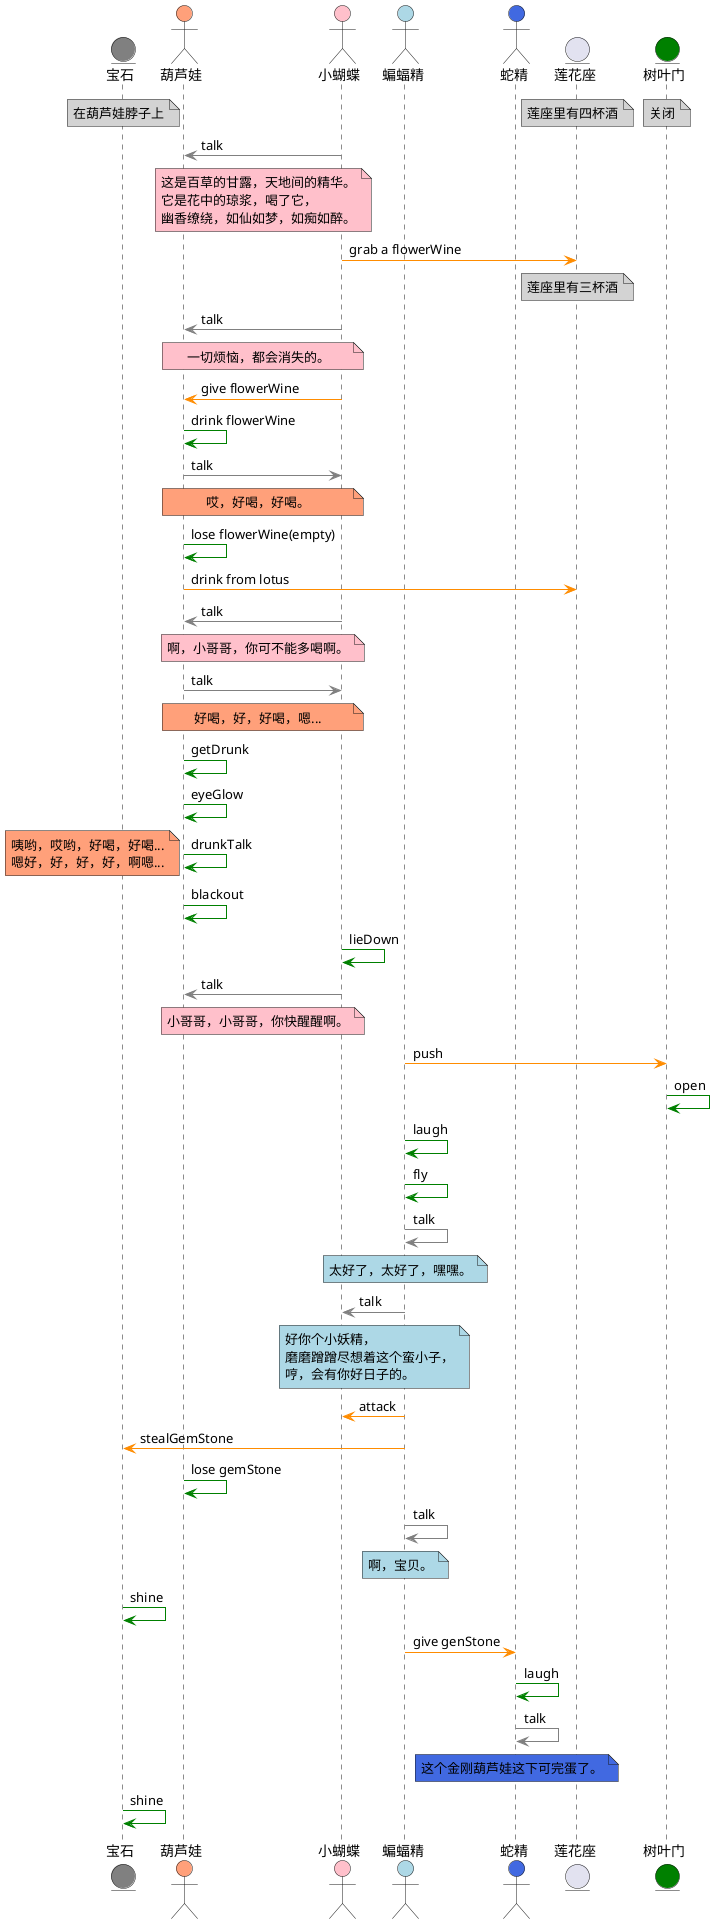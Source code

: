 @startuml

entity 宝石 as gemStone #Grey
actor 葫芦娃 as calabashBoy #LightSalmon
actor 小蝴蝶 as butterfly #Pink
actor 蝙蝠精 as bat #LightBlue
actor 蛇精 as snake #RoyalBlue
entity 莲花座 as lotus 
entity 树叶门 as leaf #Green

note over gemStone #LightGrey :在葫芦娃脖子上
/ note over lotus #LightGrey :莲座里有四杯酒 
/ note over leaf #LightGrey :关闭

butterfly -[#Grey]> calabashBoy:talk 
note over calabashBoy,butterfly #Pink
    这是百草的甘露，天地间的精华。
    它是花中的琼浆，喝了它，
    幽香缭绕，如仙如梦，如痴如醉。
end note

butterfly -[#Darkorange]> lotus:grab a flowerWine
note over lotus #LightGrey :莲座里有三杯酒 

butterfly -[#Grey]> calabashBoy:talk
note over calabashBoy,butterfly #Pink
    一切烦恼，都会消失的。
end note

butterfly -[#Darkorange]> calabashBoy:give flowerWine

calabashBoy -[#Green]> calabashBoy:drink flowerWine

calabashBoy -[#Grey]> butterfly:talk
note over calabashBoy,butterfly #LightSalmon
    哎，好喝，好喝。
end note

calabashBoy -[#Green]> calabashBoy:lose flowerWine(empty)

calabashBoy -[#Darkorange]> lotus:drink from lotus 

butterfly -[#Grey]> calabashBoy:talk
note over calabashBoy,butterfly #Pink
    啊，小哥哥，你可不能多喝啊。
end note

calabashBoy -[#Grey]> butterfly:talk
note over calabashBoy,butterfly #LightSalmon
    好喝，好，好喝，嗯...
end note

calabashBoy -[#Green]> calabashBoy:getDrunk

calabashBoy -[#Green]> calabashBoy:eyeGlow

calabashBoy -[#Green]> calabashBoy:drunkTalk
note left #LightSalmon
    咦哟，哎哟，好喝，好喝...
    嗯好，好，好，好，啊嗯...
end note

calabashBoy -[#Green]> calabashBoy:blackout

butterfly -[#Green]> butterfly:lieDown

butterfly -[#Grey]> calabashBoy:talk
note over calabashBoy,butterfly #Pink
    小哥哥，小哥哥，你快醒醒啊。
end note

bat -[#Darkorange]> leaf:push

leaf -[#Green]> leaf:open

bat -[#Green]> bat:laugh

bat -[#Green]> bat:fly

bat -[#Grey]> bat:talk
note over bat #LightBlue
    太好了，太好了，嘿嘿。
end note

bat -[#Grey]> butterfly:talk
note over bat,butterfly #LightBlue
    好你个小妖精，
    磨磨蹭蹭尽想着这个蛮小子，
    哼，会有你好日子的。
end note

bat -[#Darkorange]> butterfly:attack

bat -[#Darkorange]> gemStone:stealGemStone

calabashBoy -[#Green]> calabashBoy:lose gemStone

bat -[#Grey]> bat:talk
note over bat #LightBlue
    啊，宝贝。
end note

gemStone -[#Green]> gemStone:shine

bat -[#Darkorange]> snake:give genStone

snake -[#Green]> snake:laugh

snake -[#Grey]> snake:talk
note over snake #RoyalBlue
    这个金刚葫芦娃这下可完蛋了。
end note

gemStone -[#Green]> gemStone:shine

@enduml